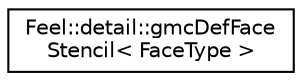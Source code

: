 digraph "Graphical Class Hierarchy"
{
 // LATEX_PDF_SIZE
  edge [fontname="Helvetica",fontsize="10",labelfontname="Helvetica",labelfontsize="10"];
  node [fontname="Helvetica",fontsize="10",shape=record];
  rankdir="LR";
  Node0 [label="Feel::detail::gmcDefFace\lStencil\< FaceType \>",height=0.2,width=0.4,color="black", fillcolor="white", style="filled",URL="$structFeel_1_1detail_1_1gmcDefFaceStencil.html",tooltip=" "];
}
